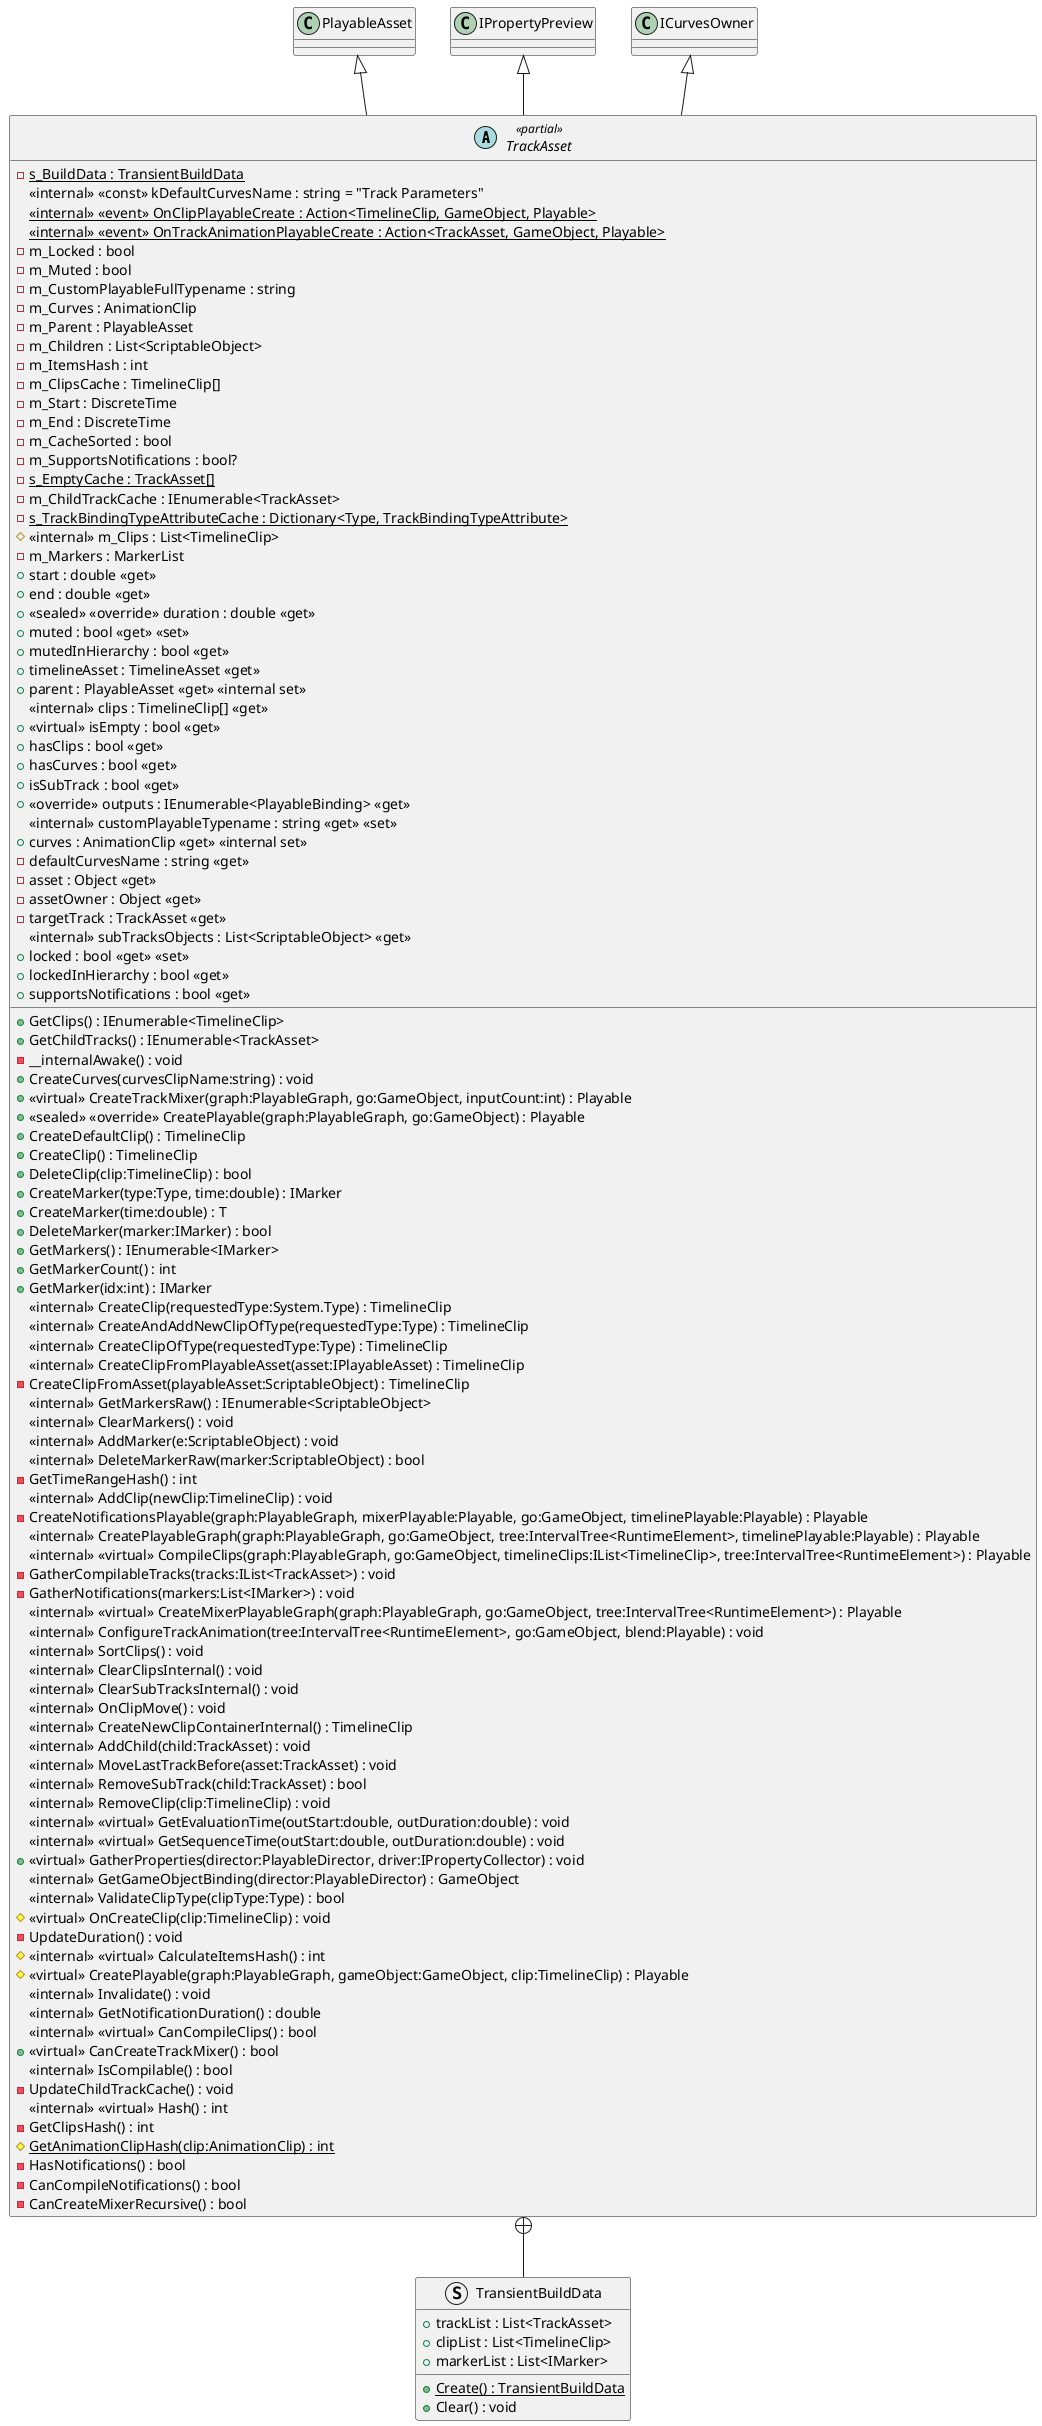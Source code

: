 @startuml
abstract class TrackAsset <<partial>> {
    - {static} s_BuildData : TransientBuildData
    <<internal>> <<const>> kDefaultCurvesName : string = "Track Parameters"
    <<internal>> {static}  <<event>> OnClipPlayableCreate : Action<TimelineClip, GameObject, Playable> 
    <<internal>> {static}  <<event>> OnTrackAnimationPlayableCreate : Action<TrackAsset, GameObject, Playable> 
    - m_Locked : bool
    - m_Muted : bool
    - m_CustomPlayableFullTypename : string
    - m_Curves : AnimationClip
    - m_Parent : PlayableAsset
    - m_Children : List<ScriptableObject>
    - m_ItemsHash : int
    - m_ClipsCache : TimelineClip[]
    - m_Start : DiscreteTime
    - m_End : DiscreteTime
    - m_CacheSorted : bool
    - m_SupportsNotifications : bool?
    {static} - s_EmptyCache : TrackAsset[]
    - m_ChildTrackCache : IEnumerable<TrackAsset>
    {static} - s_TrackBindingTypeAttributeCache : Dictionary<Type, TrackBindingTypeAttribute>
    # <<internal>> m_Clips : List<TimelineClip>
    - m_Markers : MarkerList
    + start : double <<get>>
    + end : double <<get>>
    + <<sealed>> <<override>> duration : double <<get>>
    + muted : bool <<get>> <<set>>
    + mutedInHierarchy : bool <<get>>
    + timelineAsset : TimelineAsset <<get>>
    + parent : PlayableAsset <<get>> <<internal set>>
    + GetClips() : IEnumerable<TimelineClip>
    <<internal>> clips : TimelineClip[] <<get>>
    + <<virtual>> isEmpty : bool <<get>>
    + hasClips : bool <<get>>
    + hasCurves : bool <<get>>
    + isSubTrack : bool <<get>>
    + <<override>> outputs : IEnumerable<PlayableBinding> <<get>>
    + GetChildTracks() : IEnumerable<TrackAsset>
    <<internal>> customPlayableTypename : string <<get>> <<set>>
    + curves : AnimationClip <<get>> <<internal set>>
    - defaultCurvesName : string <<get>>
    - asset : Object <<get>>
    - assetOwner : Object <<get>>
    - targetTrack : TrackAsset <<get>>
    <<internal>> subTracksObjects : List<ScriptableObject> <<get>>
    + locked : bool <<get>> <<set>>
    + lockedInHierarchy : bool <<get>>
    + supportsNotifications : bool <<get>>
    - __internalAwake() : void
    + CreateCurves(curvesClipName:string) : void
    + <<virtual>> CreateTrackMixer(graph:PlayableGraph, go:GameObject, inputCount:int) : Playable
    + <<sealed>> <<override>> CreatePlayable(graph:PlayableGraph, go:GameObject) : Playable
    + CreateDefaultClip() : TimelineClip
    + CreateClip() : TimelineClip
    + DeleteClip(clip:TimelineClip) : bool
    + CreateMarker(type:Type, time:double) : IMarker
    + CreateMarker(time:double) : T
    + DeleteMarker(marker:IMarker) : bool
    + GetMarkers() : IEnumerable<IMarker>
    + GetMarkerCount() : int
    + GetMarker(idx:int) : IMarker
    <<internal>> CreateClip(requestedType:System.Type) : TimelineClip
    <<internal>> CreateAndAddNewClipOfType(requestedType:Type) : TimelineClip
    <<internal>> CreateClipOfType(requestedType:Type) : TimelineClip
    <<internal>> CreateClipFromPlayableAsset(asset:IPlayableAsset) : TimelineClip
    - CreateClipFromAsset(playableAsset:ScriptableObject) : TimelineClip
    <<internal>> GetMarkersRaw() : IEnumerable<ScriptableObject>
    <<internal>> ClearMarkers() : void
    <<internal>> AddMarker(e:ScriptableObject) : void
    <<internal>> DeleteMarkerRaw(marker:ScriptableObject) : bool
    - GetTimeRangeHash() : int
    <<internal>> AddClip(newClip:TimelineClip) : void
    - CreateNotificationsPlayable(graph:PlayableGraph, mixerPlayable:Playable, go:GameObject, timelinePlayable:Playable) : Playable
    <<internal>> CreatePlayableGraph(graph:PlayableGraph, go:GameObject, tree:IntervalTree<RuntimeElement>, timelinePlayable:Playable) : Playable
    <<internal>> <<virtual>> CompileClips(graph:PlayableGraph, go:GameObject, timelineClips:IList<TimelineClip>, tree:IntervalTree<RuntimeElement>) : Playable
    - GatherCompilableTracks(tracks:IList<TrackAsset>) : void
    - GatherNotifications(markers:List<IMarker>) : void
    <<internal>> <<virtual>> CreateMixerPlayableGraph(graph:PlayableGraph, go:GameObject, tree:IntervalTree<RuntimeElement>) : Playable
    <<internal>> ConfigureTrackAnimation(tree:IntervalTree<RuntimeElement>, go:GameObject, blend:Playable) : void
    <<internal>> SortClips() : void
    <<internal>> ClearClipsInternal() : void
    <<internal>> ClearSubTracksInternal() : void
    <<internal>> OnClipMove() : void
    <<internal>> CreateNewClipContainerInternal() : TimelineClip
    <<internal>> AddChild(child:TrackAsset) : void
    <<internal>> MoveLastTrackBefore(asset:TrackAsset) : void
    <<internal>> RemoveSubTrack(child:TrackAsset) : bool
    <<internal>> RemoveClip(clip:TimelineClip) : void
    <<internal>> <<virtual>> GetEvaluationTime(outStart:double, outDuration:double) : void
    <<internal>> <<virtual>> GetSequenceTime(outStart:double, outDuration:double) : void
    + <<virtual>> GatherProperties(director:PlayableDirector, driver:IPropertyCollector) : void
    <<internal>> GetGameObjectBinding(director:PlayableDirector) : GameObject
    <<internal>> ValidateClipType(clipType:Type) : bool
    # <<virtual>> OnCreateClip(clip:TimelineClip) : void
    - UpdateDuration() : void
    # <<internal>> <<virtual>> CalculateItemsHash() : int
    # <<virtual>> CreatePlayable(graph:PlayableGraph, gameObject:GameObject, clip:TimelineClip) : Playable
    <<internal>> Invalidate() : void
    <<internal>> GetNotificationDuration() : double
    <<internal>> <<virtual>> CanCompileClips() : bool
    + <<virtual>> CanCreateTrackMixer() : bool
    <<internal>> IsCompilable() : bool
    - UpdateChildTrackCache() : void
    <<internal>> <<virtual>> Hash() : int
    - GetClipsHash() : int
    # {static} GetAnimationClipHash(clip:AnimationClip) : int
    - HasNotifications() : bool
    - CanCompileNotifications() : bool
    - CanCreateMixerRecursive() : bool
}
struct TransientBuildData {
    + trackList : List<TrackAsset>
    + clipList : List<TimelineClip>
    + markerList : List<IMarker>
    + {static} Create() : TransientBuildData
    + Clear() : void
}
PlayableAsset <|-- TrackAsset
IPropertyPreview <|-- TrackAsset
ICurvesOwner <|-- TrackAsset
TrackAsset +-- TransientBuildData
@enduml

